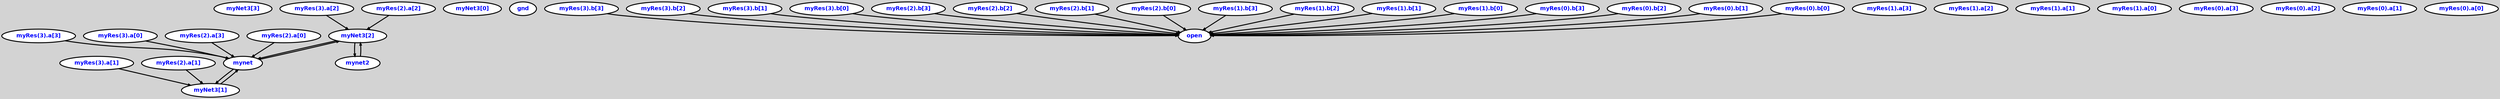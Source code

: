 digraph {

ordering=out;
	ranksep=.4;
	bgcolor="lightgrey"; node [fixedsize=false, fontsize=12, fontname="Helvetica-bold", fontcolor="blue"
		width=.25, height=.25, color="black", fillcolor="white", style="filled, solid, bold"];
	edge [arrowsize=.5, color="black", style="bold"]  n0 [label="myNet3[3]"];
  n1 [label="myNet3[2]"];
  n2 [label="myNet3[1]"];
  n3 [label="myNet3[0]"];
  n4 [label="mynet"];
  n5 [label="mynet2"];
  n6 [label="gnd"];
  n7 [label="open"];
  p0 [label="myRes(3).a[3]"];
  p1 [label="myRes(3).a[2]"];
  p2 [label="myRes(3).a[1]"];
  p3 [label="myRes(3).a[0]"];
  p4 [label="myRes(3).b[3]"];
  p5 [label="myRes(3).b[2]"];
  p6 [label="myRes(3).b[1]"];
  p7 [label="myRes(3).b[0]"];
  p8 [label="myRes(2).a[3]"];
  p9 [label="myRes(2).a[2]"];
  p10 [label="myRes(2).a[1]"];
  p11 [label="myRes(2).a[0]"];
  p12 [label="myRes(2).b[3]"];
  p13 [label="myRes(2).b[2]"];
  p14 [label="myRes(2).b[1]"];
  p15 [label="myRes(2).b[0]"];
  p16 [label="myRes(1).a[3]"];
  p17 [label="myRes(1).a[2]"];
  p18 [label="myRes(1).a[1]"];
  p19 [label="myRes(1).a[0]"];
  p20 [label="myRes(1).b[3]"];
  p21 [label="myRes(1).b[2]"];
  p22 [label="myRes(1).b[1]"];
  p23 [label="myRes(1).b[0]"];
  p24 [label="myRes(0).a[3]"];
  p25 [label="myRes(0).a[2]"];
  p26 [label="myRes(0).a[1]"];
  p27 [label="myRes(0).a[0]"];
  p28 [label="myRes(0).b[3]"];
  p29 [label="myRes(0).b[2]"];
  p30 [label="myRes(0).b[1]"];
  p31 [label="myRes(0).b[0]"];
  n1 -> n4;
  n1 -> n5;
  n2 -> n4;
  n4 -> n2;
  n4 -> n1;
  n5 -> n1;
  p0 -> n4;
  p1 -> n1;
  p2 -> n2;
  p3 -> n4;
  p4 -> n7;
  p5 -> n7;
  p6 -> n7;
  p7 -> n7;
  p8 -> n4;
  p9 -> n1;
  p10 -> n2;
  p11 -> n4;
  p12 -> n7;
  p13 -> n7;
  p14 -> n7;
  p15 -> n7;
  p21 -> n7;
  p20 -> n7;
  p23 -> n7;
  p22 -> n7;
  p29 -> n7;
  p28 -> n7;
  p31 -> n7;
  p30 -> n7;
}
